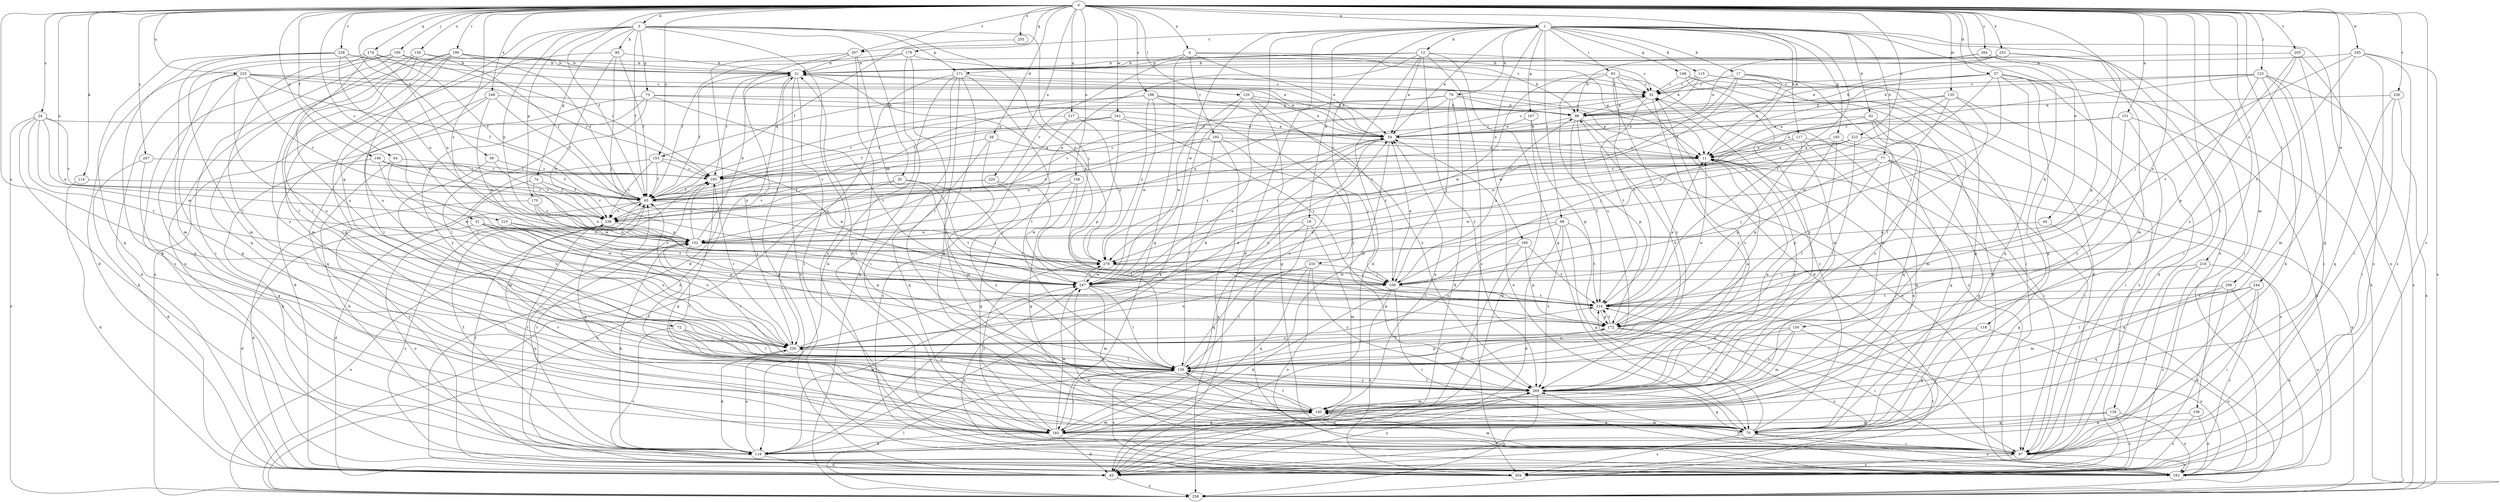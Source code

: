 strict digraph  {
0;
1;
3;
4;
11;
12;
17;
19;
20;
21;
24;
31;
32;
37;
38;
42;
43;
44;
54;
59;
64;
65;
72;
73;
74;
75;
77;
79;
85;
86;
93;
96;
97;
100;
108;
114;
115;
117;
118;
119;
120;
123;
129;
130;
135;
136;
140;
149;
150;
151;
152;
153;
156;
158;
160;
162;
165;
166;
167;
170;
171;
172;
174;
179;
183;
190;
192;
193;
198;
204;
205;
206;
207;
214;
215;
217;
218;
220;
223;
225;
226;
228;
230;
233;
236;
241;
244;
245;
247;
248;
252;
255;
258;
264;
267;
269;
279;
0 -> 1  [label=a];
0 -> 3  [label=a];
0 -> 4  [label=a];
0 -> 11  [label=a];
0 -> 24  [label=c];
0 -> 31  [label=c];
0 -> 37  [label=d];
0 -> 38  [label=d];
0 -> 44  [label=e];
0 -> 59  [label=f];
0 -> 64  [label=f];
0 -> 65  [label=f];
0 -> 100  [label=j];
0 -> 114  [label=k];
0 -> 120  [label=l];
0 -> 123  [label=l];
0 -> 129  [label=l];
0 -> 135  [label=m];
0 -> 136  [label=m];
0 -> 149  [label=n];
0 -> 150  [label=n];
0 -> 151  [label=n];
0 -> 153  [label=o];
0 -> 156  [label=o];
0 -> 158  [label=o];
0 -> 174  [label=q];
0 -> 179  [label=q];
0 -> 190  [label=r];
0 -> 198  [label=s];
0 -> 204  [label=s];
0 -> 205  [label=t];
0 -> 206  [label=t];
0 -> 207  [label=t];
0 -> 215  [label=u];
0 -> 217  [label=u];
0 -> 218  [label=u];
0 -> 220  [label=u];
0 -> 223  [label=u];
0 -> 225  [label=u];
0 -> 226  [label=u];
0 -> 228  [label=v];
0 -> 230  [label=v];
0 -> 241  [label=w];
0 -> 244  [label=w];
0 -> 245  [label=w];
0 -> 248  [label=x];
0 -> 252  [label=x];
0 -> 255  [label=x];
0 -> 264  [label=y];
0 -> 267  [label=y];
0 -> 269  [label=y];
0 -> 279  [label=z];
1 -> 12  [label=b];
1 -> 17  [label=b];
1 -> 19  [label=b];
1 -> 42  [label=d];
1 -> 43  [label=d];
1 -> 54  [label=e];
1 -> 77  [label=h];
1 -> 79  [label=h];
1 -> 93  [label=i];
1 -> 96  [label=i];
1 -> 115  [label=k];
1 -> 117  [label=k];
1 -> 118  [label=k];
1 -> 119  [label=k];
1 -> 160  [label=o];
1 -> 162  [label=o];
1 -> 165  [label=p];
1 -> 166  [label=p];
1 -> 167  [label=p];
1 -> 207  [label=t];
1 -> 214  [label=t];
1 -> 233  [label=v];
1 -> 247  [label=w];
1 -> 258  [label=x];
3 -> 20  [label=b];
3 -> 65  [label=f];
3 -> 72  [label=g];
3 -> 73  [label=g];
3 -> 74  [label=g];
3 -> 85  [label=h];
3 -> 108  [label=j];
3 -> 152  [label=n];
3 -> 162  [label=o];
3 -> 170  [label=p];
3 -> 171  [label=p];
3 -> 183  [label=q];
3 -> 279  [label=z];
4 -> 11  [label=a];
4 -> 54  [label=e];
4 -> 86  [label=h];
4 -> 171  [label=p];
4 -> 183  [label=q];
4 -> 192  [label=r];
11 -> 193  [label=r];
11 -> 269  [label=y];
12 -> 21  [label=b];
12 -> 32  [label=c];
12 -> 43  [label=d];
12 -> 54  [label=e];
12 -> 75  [label=g];
12 -> 152  [label=n];
12 -> 204  [label=s];
12 -> 236  [label=v];
12 -> 269  [label=y];
17 -> 11  [label=a];
17 -> 32  [label=c];
17 -> 75  [label=g];
17 -> 140  [label=m];
17 -> 247  [label=w];
17 -> 279  [label=z];
19 -> 97  [label=i];
19 -> 140  [label=m];
19 -> 152  [label=n];
19 -> 183  [label=q];
20 -> 65  [label=f];
20 -> 108  [label=j];
20 -> 214  [label=t];
20 -> 258  [label=x];
21 -> 32  [label=c];
21 -> 65  [label=f];
21 -> 97  [label=i];
21 -> 162  [label=o];
21 -> 193  [label=r];
21 -> 258  [label=x];
24 -> 54  [label=e];
24 -> 119  [label=k];
24 -> 152  [label=n];
24 -> 214  [label=t];
24 -> 236  [label=v];
24 -> 247  [label=w];
24 -> 258  [label=x];
31 -> 43  [label=d];
31 -> 108  [label=j];
31 -> 152  [label=n];
31 -> 172  [label=p];
31 -> 226  [label=u];
31 -> 247  [label=w];
32 -> 86  [label=h];
32 -> 214  [label=t];
32 -> 269  [label=y];
37 -> 32  [label=c];
37 -> 43  [label=d];
37 -> 65  [label=f];
37 -> 75  [label=g];
37 -> 86  [label=h];
37 -> 108  [label=j];
37 -> 183  [label=q];
37 -> 258  [label=x];
37 -> 279  [label=z];
38 -> 11  [label=a];
38 -> 140  [label=m];
38 -> 183  [label=q];
38 -> 236  [label=v];
42 -> 54  [label=e];
42 -> 108  [label=j];
42 -> 140  [label=m];
42 -> 183  [label=q];
42 -> 269  [label=y];
43 -> 21  [label=b];
43 -> 258  [label=x];
43 -> 269  [label=y];
44 -> 75  [label=g];
44 -> 152  [label=n];
54 -> 11  [label=a];
54 -> 21  [label=b];
54 -> 32  [label=c];
54 -> 130  [label=l];
54 -> 226  [label=u];
54 -> 279  [label=z];
59 -> 140  [label=m];
59 -> 193  [label=r];
59 -> 236  [label=v];
64 -> 119  [label=k];
64 -> 193  [label=r];
64 -> 247  [label=w];
65 -> 32  [label=c];
65 -> 43  [label=d];
65 -> 108  [label=j];
65 -> 183  [label=q];
65 -> 236  [label=v];
72 -> 130  [label=l];
72 -> 204  [label=s];
72 -> 226  [label=u];
72 -> 269  [label=y];
73 -> 11  [label=a];
73 -> 43  [label=d];
73 -> 86  [label=h];
73 -> 130  [label=l];
73 -> 214  [label=t];
73 -> 269  [label=y];
74 -> 65  [label=f];
74 -> 226  [label=u];
74 -> 236  [label=v];
74 -> 247  [label=w];
75 -> 11  [label=a];
75 -> 21  [label=b];
75 -> 32  [label=c];
75 -> 54  [label=e];
75 -> 65  [label=f];
75 -> 97  [label=i];
75 -> 130  [label=l];
75 -> 140  [label=m];
75 -> 162  [label=o];
75 -> 204  [label=s];
75 -> 214  [label=t];
77 -> 75  [label=g];
77 -> 108  [label=j];
77 -> 162  [label=o];
77 -> 172  [label=p];
77 -> 193  [label=r];
77 -> 247  [label=w];
77 -> 258  [label=x];
79 -> 11  [label=a];
79 -> 43  [label=d];
79 -> 65  [label=f];
79 -> 86  [label=h];
79 -> 108  [label=j];
79 -> 152  [label=n];
79 -> 236  [label=v];
85 -> 21  [label=b];
85 -> 65  [label=f];
85 -> 108  [label=j];
85 -> 247  [label=w];
85 -> 258  [label=x];
86 -> 54  [label=e];
86 -> 162  [label=o];
86 -> 172  [label=p];
86 -> 214  [label=t];
93 -> 32  [label=c];
93 -> 43  [label=d];
93 -> 140  [label=m];
93 -> 214  [label=t];
93 -> 226  [label=u];
93 -> 247  [label=w];
93 -> 269  [label=y];
96 -> 43  [label=d];
96 -> 75  [label=g];
96 -> 108  [label=j];
96 -> 152  [label=n];
96 -> 214  [label=t];
96 -> 269  [label=y];
97 -> 140  [label=m];
97 -> 162  [label=o];
97 -> 204  [label=s];
100 -> 21  [label=b];
100 -> 43  [label=d];
100 -> 97  [label=i];
100 -> 193  [label=r];
100 -> 204  [label=s];
108 -> 54  [label=e];
108 -> 86  [label=h];
108 -> 97  [label=i];
108 -> 119  [label=k];
108 -> 204  [label=s];
108 -> 214  [label=t];
114 -> 43  [label=d];
114 -> 65  [label=f];
115 -> 32  [label=c];
115 -> 43  [label=d];
115 -> 86  [label=h];
115 -> 97  [label=i];
115 -> 193  [label=r];
117 -> 11  [label=a];
117 -> 97  [label=i];
117 -> 172  [label=p];
117 -> 183  [label=q];
117 -> 279  [label=z];
118 -> 75  [label=g];
118 -> 162  [label=o];
118 -> 226  [label=u];
119 -> 43  [label=d];
119 -> 65  [label=f];
119 -> 152  [label=n];
119 -> 226  [label=u];
119 -> 247  [label=w];
119 -> 269  [label=y];
120 -> 54  [label=e];
120 -> 75  [label=g];
120 -> 86  [label=h];
120 -> 119  [label=k];
120 -> 247  [label=w];
120 -> 269  [label=y];
123 -> 32  [label=c];
123 -> 86  [label=h];
123 -> 97  [label=i];
123 -> 119  [label=k];
123 -> 140  [label=m];
123 -> 172  [label=p];
123 -> 193  [label=r];
123 -> 258  [label=x];
129 -> 75  [label=g];
129 -> 162  [label=o];
129 -> 183  [label=q];
129 -> 204  [label=s];
130 -> 11  [label=a];
130 -> 54  [label=e];
130 -> 86  [label=h];
130 -> 172  [label=p];
130 -> 204  [label=s];
130 -> 214  [label=t];
130 -> 226  [label=u];
130 -> 269  [label=y];
135 -> 11  [label=a];
135 -> 86  [label=h];
135 -> 130  [label=l];
135 -> 204  [label=s];
135 -> 247  [label=w];
135 -> 279  [label=z];
136 -> 75  [label=g];
136 -> 162  [label=o];
136 -> 204  [label=s];
140 -> 54  [label=e];
140 -> 65  [label=f];
140 -> 75  [label=g];
140 -> 130  [label=l];
140 -> 183  [label=q];
149 -> 65  [label=f];
149 -> 119  [label=k];
149 -> 193  [label=r];
149 -> 214  [label=t];
149 -> 236  [label=v];
150 -> 130  [label=l];
150 -> 140  [label=m];
150 -> 162  [label=o];
150 -> 226  [label=u];
150 -> 269  [label=y];
151 -> 11  [label=a];
151 -> 54  [label=e];
151 -> 97  [label=i];
151 -> 162  [label=o];
151 -> 269  [label=y];
152 -> 21  [label=b];
152 -> 119  [label=k];
152 -> 130  [label=l];
152 -> 172  [label=p];
152 -> 193  [label=r];
152 -> 279  [label=z];
153 -> 65  [label=f];
153 -> 193  [label=r];
153 -> 204  [label=s];
153 -> 236  [label=v];
153 -> 247  [label=w];
156 -> 21  [label=b];
156 -> 65  [label=f];
156 -> 130  [label=l];
156 -> 183  [label=q];
156 -> 269  [label=y];
158 -> 65  [label=f];
158 -> 75  [label=g];
158 -> 130  [label=l];
158 -> 183  [label=q];
160 -> 43  [label=d];
160 -> 172  [label=p];
160 -> 214  [label=t];
160 -> 226  [label=u];
160 -> 279  [label=z];
162 -> 32  [label=c];
162 -> 193  [label=r];
162 -> 247  [label=w];
162 -> 269  [label=y];
165 -> 11  [label=a];
165 -> 75  [label=g];
165 -> 130  [label=l];
165 -> 172  [label=p];
166 -> 32  [label=c];
166 -> 43  [label=d];
166 -> 97  [label=i];
166 -> 269  [label=y];
167 -> 43  [label=d];
167 -> 54  [label=e];
167 -> 172  [label=p];
170 -> 43  [label=d];
170 -> 152  [label=n];
170 -> 214  [label=t];
170 -> 236  [label=v];
171 -> 32  [label=c];
171 -> 75  [label=g];
171 -> 97  [label=i];
171 -> 119  [label=k];
171 -> 130  [label=l];
171 -> 226  [label=u];
171 -> 269  [label=y];
172 -> 11  [label=a];
172 -> 97  [label=i];
172 -> 204  [label=s];
172 -> 214  [label=t];
172 -> 226  [label=u];
174 -> 21  [label=b];
174 -> 65  [label=f];
174 -> 130  [label=l];
174 -> 140  [label=m];
174 -> 152  [label=n];
174 -> 226  [label=u];
179 -> 11  [label=a];
179 -> 21  [label=b];
179 -> 65  [label=f];
179 -> 130  [label=l];
179 -> 258  [label=x];
183 -> 43  [label=d];
183 -> 97  [label=i];
183 -> 119  [label=k];
183 -> 130  [label=l];
183 -> 140  [label=m];
183 -> 236  [label=v];
183 -> 247  [label=w];
183 -> 279  [label=z];
190 -> 21  [label=b];
190 -> 32  [label=c];
190 -> 65  [label=f];
190 -> 130  [label=l];
190 -> 140  [label=m];
190 -> 162  [label=o];
190 -> 226  [label=u];
192 -> 11  [label=a];
192 -> 108  [label=j];
192 -> 130  [label=l];
192 -> 152  [label=n];
192 -> 236  [label=v];
192 -> 258  [label=x];
193 -> 65  [label=f];
193 -> 75  [label=g];
198 -> 65  [label=f];
198 -> 86  [label=h];
198 -> 108  [label=j];
198 -> 247  [label=w];
198 -> 269  [label=y];
198 -> 279  [label=z];
198 -> 153  [label=q];
204 -> 65  [label=f];
204 -> 193  [label=r];
205 -> 21  [label=b];
205 -> 75  [label=g];
205 -> 204  [label=s];
205 -> 214  [label=t];
205 -> 269  [label=y];
206 -> 43  [label=d];
206 -> 140  [label=m];
206 -> 162  [label=o];
206 -> 214  [label=t];
207 -> 21  [label=b];
207 -> 43  [label=d];
207 -> 97  [label=i];
207 -> 226  [label=u];
207 -> 247  [label=w];
214 -> 11  [label=a];
214 -> 97  [label=i];
214 -> 172  [label=p];
215 -> 152  [label=n];
215 -> 226  [label=u];
215 -> 279  [label=z];
217 -> 54  [label=e];
217 -> 193  [label=r];
217 -> 204  [label=s];
217 -> 279  [label=z];
218 -> 97  [label=i];
218 -> 108  [label=j];
218 -> 162  [label=o];
218 -> 204  [label=s];
218 -> 247  [label=w];
220 -> 65  [label=f];
220 -> 236  [label=v];
220 -> 247  [label=w];
220 -> 269  [label=y];
223 -> 11  [label=a];
223 -> 97  [label=i];
223 -> 130  [label=l];
223 -> 152  [label=n];
223 -> 236  [label=v];
225 -> 32  [label=c];
225 -> 43  [label=d];
225 -> 54  [label=e];
225 -> 65  [label=f];
225 -> 75  [label=g];
225 -> 183  [label=q];
225 -> 193  [label=r];
225 -> 226  [label=u];
225 -> 236  [label=v];
226 -> 54  [label=e];
226 -> 119  [label=k];
226 -> 130  [label=l];
226 -> 193  [label=r];
228 -> 21  [label=b];
228 -> 54  [label=e];
228 -> 119  [label=k];
228 -> 140  [label=m];
228 -> 152  [label=n];
228 -> 183  [label=q];
228 -> 247  [label=w];
230 -> 86  [label=h];
230 -> 97  [label=i];
230 -> 183  [label=q];
230 -> 258  [label=x];
233 -> 108  [label=j];
233 -> 130  [label=l];
233 -> 162  [label=o];
233 -> 183  [label=q];
233 -> 226  [label=u];
233 -> 269  [label=y];
236 -> 152  [label=n];
236 -> 162  [label=o];
236 -> 204  [label=s];
241 -> 54  [label=e];
241 -> 65  [label=f];
241 -> 172  [label=p];
241 -> 193  [label=r];
241 -> 214  [label=t];
244 -> 97  [label=i];
244 -> 130  [label=l];
244 -> 183  [label=q];
244 -> 204  [label=s];
244 -> 214  [label=t];
245 -> 21  [label=b];
245 -> 97  [label=i];
245 -> 108  [label=j];
245 -> 204  [label=s];
245 -> 214  [label=t];
245 -> 258  [label=x];
247 -> 54  [label=e];
247 -> 130  [label=l];
247 -> 140  [label=m];
247 -> 162  [label=o];
247 -> 172  [label=p];
247 -> 214  [label=t];
247 -> 279  [label=z];
248 -> 65  [label=f];
248 -> 86  [label=h];
248 -> 130  [label=l];
248 -> 183  [label=q];
248 -> 247  [label=w];
252 -> 21  [label=b];
252 -> 54  [label=e];
252 -> 86  [label=h];
252 -> 97  [label=i];
252 -> 140  [label=m];
255 -> 65  [label=f];
258 -> 11  [label=a];
258 -> 130  [label=l];
258 -> 152  [label=n];
258 -> 214  [label=t];
264 -> 21  [label=b];
264 -> 54  [label=e];
264 -> 97  [label=i];
264 -> 172  [label=p];
267 -> 43  [label=d];
267 -> 75  [label=g];
267 -> 193  [label=r];
269 -> 11  [label=a];
269 -> 32  [label=c];
269 -> 75  [label=g];
269 -> 130  [label=l];
269 -> 140  [label=m];
269 -> 258  [label=x];
279 -> 21  [label=b];
279 -> 108  [label=j];
279 -> 247  [label=w];
}
